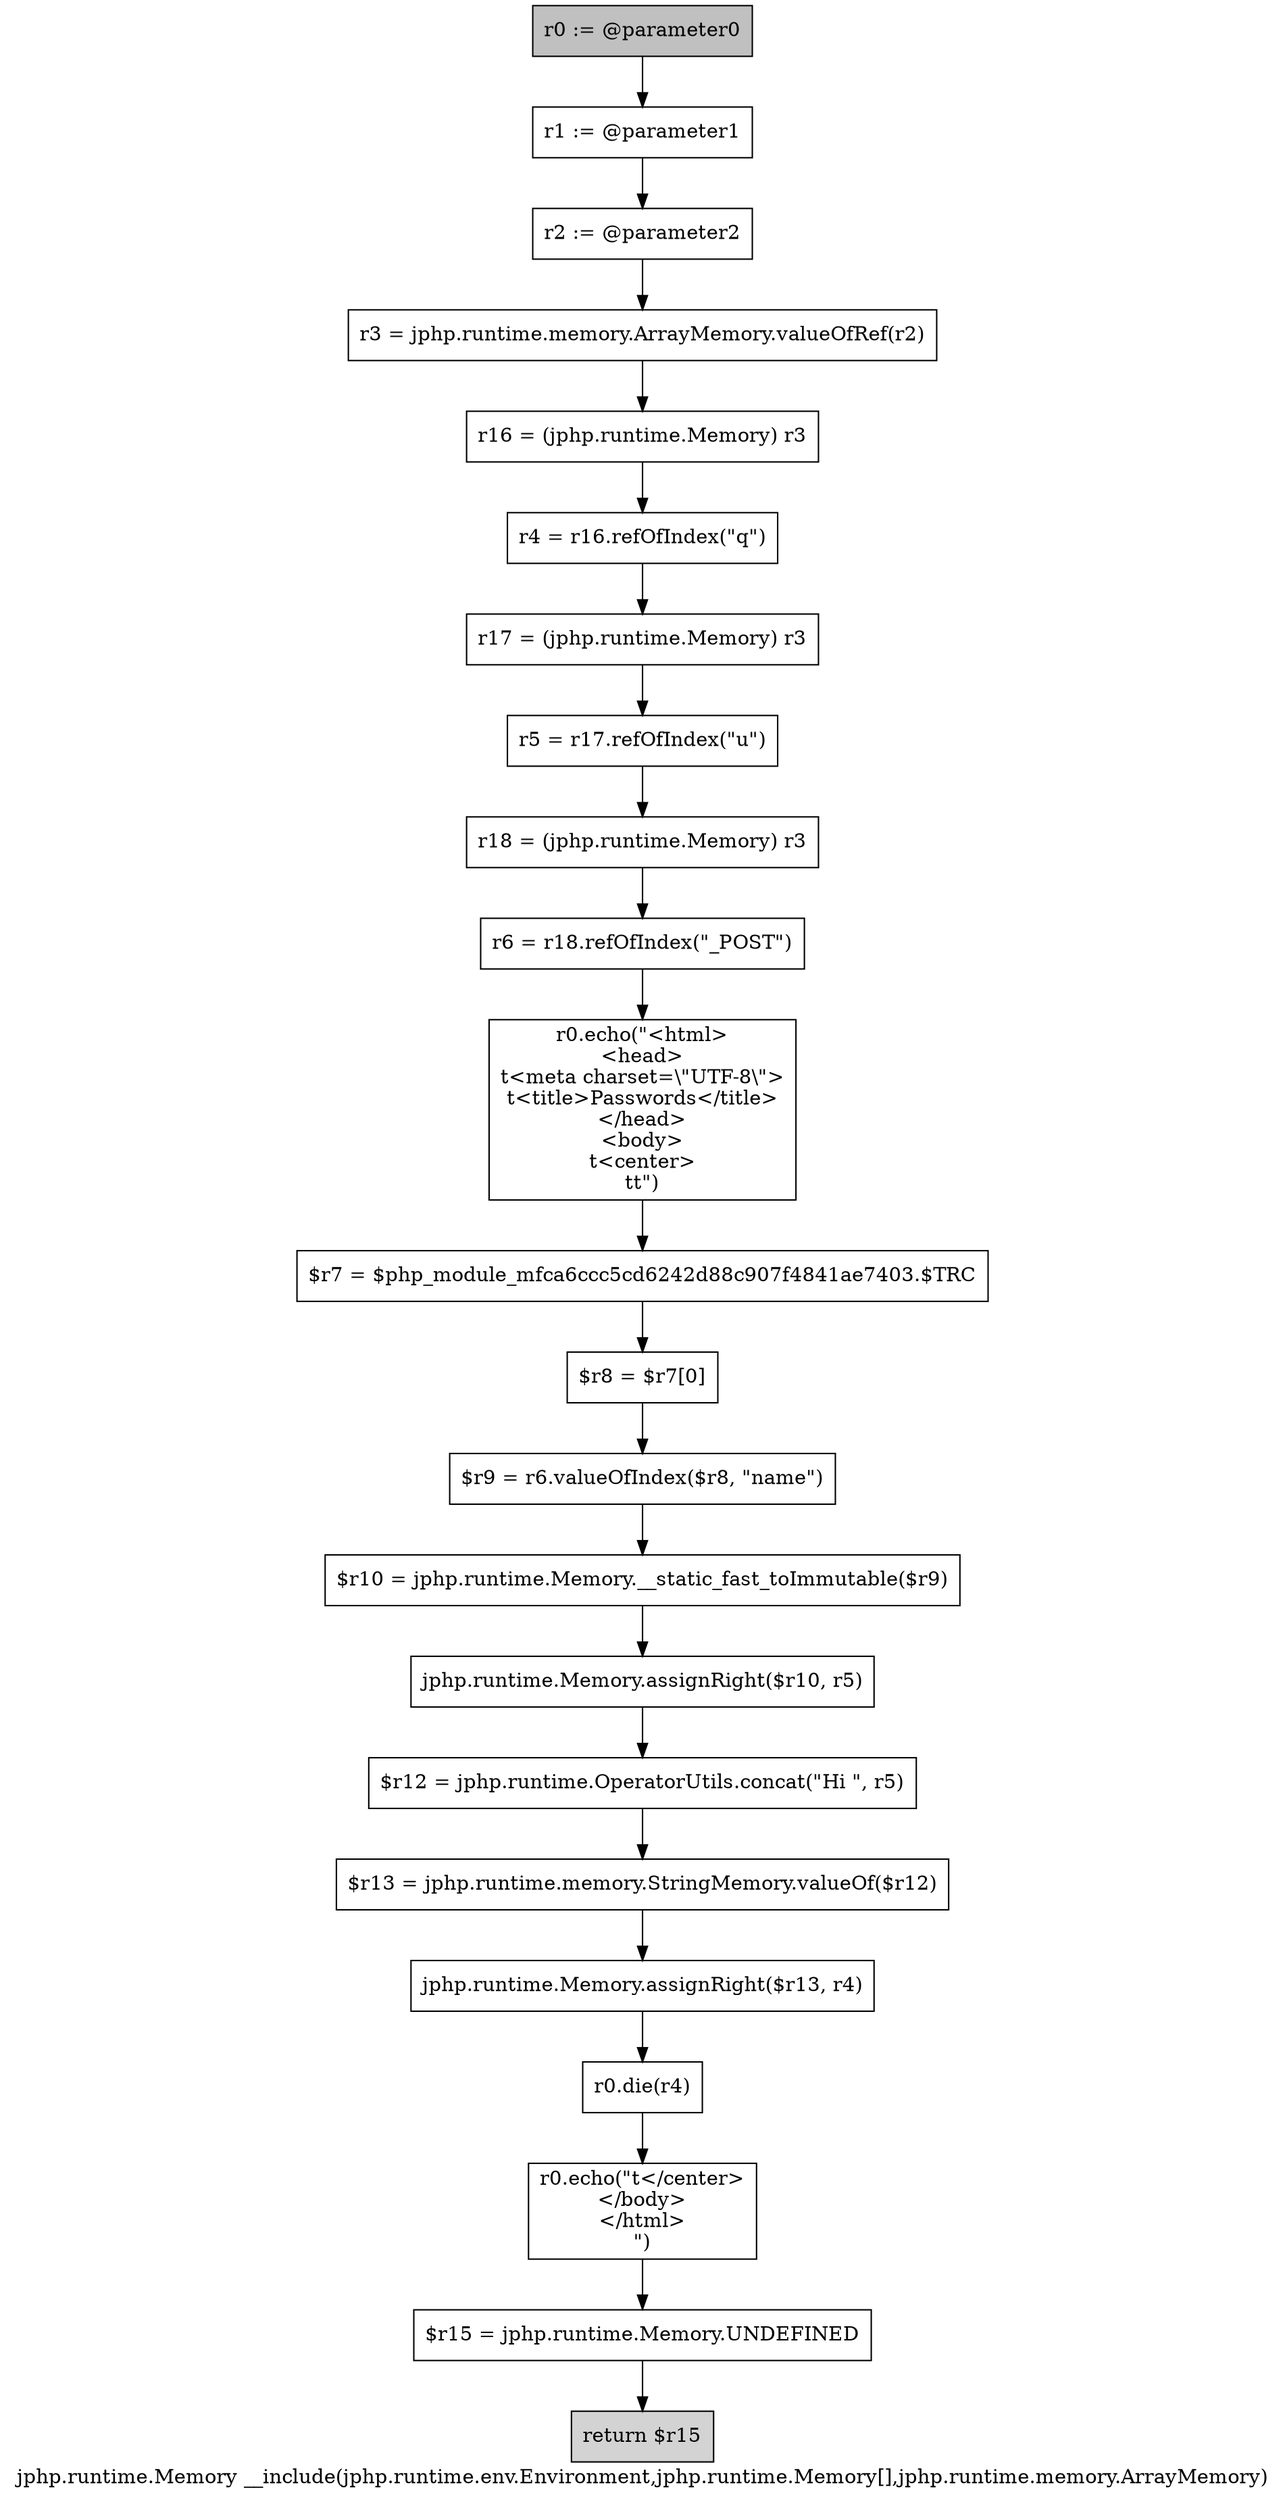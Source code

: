 digraph "jphp.runtime.Memory __include(jphp.runtime.env.Environment,jphp.runtime.Memory[],jphp.runtime.memory.ArrayMemory)" {
    label="jphp.runtime.Memory __include(jphp.runtime.env.Environment,jphp.runtime.Memory[],jphp.runtime.memory.ArrayMemory)";
    node [shape=box];
    "0" [style=filled,fillcolor=gray,label="r0 := @parameter0",];
    "1" [label="r1 := @parameter1",];
    "0"->"1";
    "2" [label="r2 := @parameter2",];
    "1"->"2";
    "3" [label="r3 = jphp.runtime.memory.ArrayMemory.valueOfRef(r2)",];
    "2"->"3";
    "4" [label="r16 = (jphp.runtime.Memory) r3",];
    "3"->"4";
    "5" [label="r4 = r16.refOfIndex(\"q\")",];
    "4"->"5";
    "6" [label="r17 = (jphp.runtime.Memory) r3",];
    "5"->"6";
    "7" [label="r5 = r17.refOfIndex(\"u\")",];
    "6"->"7";
    "8" [label="r18 = (jphp.runtime.Memory) r3",];
    "7"->"8";
    "9" [label="r6 = r18.refOfIndex(\"_POST\")",];
    "8"->"9";
    "10" [label="r0.echo(\"<html>\n<head>\n\t<meta charset=\\\"UTF-8\\\">\n\t<title>Passwords</title>\n</head>\n<body>\n\t<center>\n\t\t\")",];
    "9"->"10";
    "11" [label="$r7 = $php_module_mfca6ccc5cd6242d88c907f4841ae7403.$TRC",];
    "10"->"11";
    "12" [label="$r8 = $r7[0]",];
    "11"->"12";
    "13" [label="$r9 = r6.valueOfIndex($r8, \"name\")",];
    "12"->"13";
    "14" [label="$r10 = jphp.runtime.Memory.__static_fast_toImmutable($r9)",];
    "13"->"14";
    "15" [label="jphp.runtime.Memory.assignRight($r10, r5)",];
    "14"->"15";
    "16" [label="$r12 = jphp.runtime.OperatorUtils.concat(\"Hi \", r5)",];
    "15"->"16";
    "17" [label="$r13 = jphp.runtime.memory.StringMemory.valueOf($r12)",];
    "16"->"17";
    "18" [label="jphp.runtime.Memory.assignRight($r13, r4)",];
    "17"->"18";
    "19" [label="r0.die(r4)",];
    "18"->"19";
    "20" [label="r0.echo(\"\t</center>\n</body>\n</html>\n\")",];
    "19"->"20";
    "21" [label="$r15 = jphp.runtime.Memory.UNDEFINED",];
    "20"->"21";
    "22" [style=filled,fillcolor=lightgray,label="return $r15",];
    "21"->"22";
}
